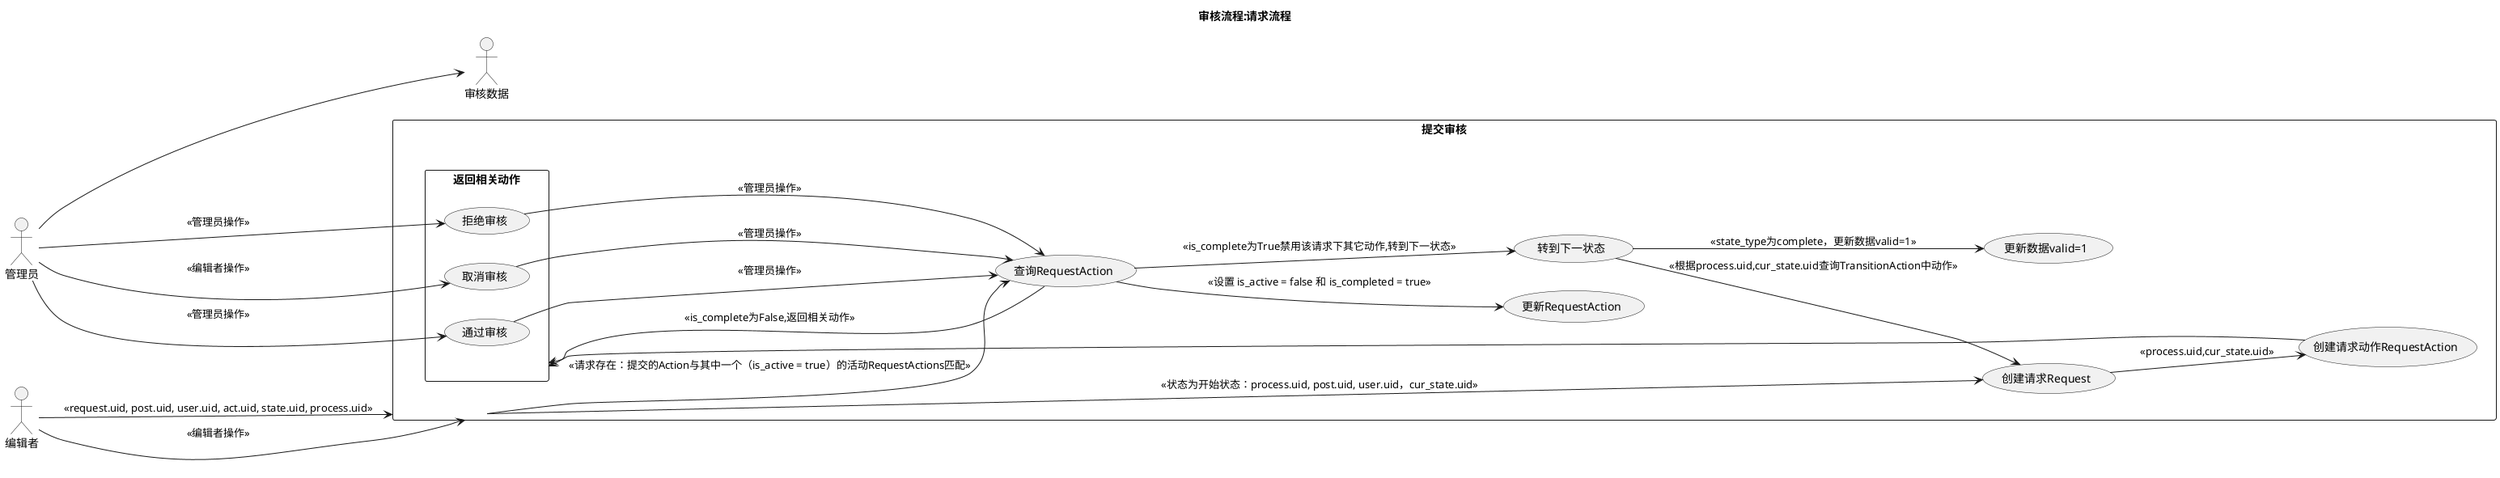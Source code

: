 @startuml
'https://plantuml.com/sequence-diagram
!pragma teoz true


title 审核流程:请求流程
left to right direction


管理员 --> 审核数据
编辑者 --> (提交审核):<<request.uid, post.uid, user.uid, act.uid, state.uid, process.uid>>
  

rectangle 提交审核{
    (提交审核) --> (创建请求Request):<<状态为开始状态：process.uid, post.uid, user.uid，cur_state.uid>>
    (创建请求Request) --> (创建请求动作RequestAction):<<process.uid,cur_state.uid >>
    (创建请求动作RequestAction) --> (返回相关动作)
    (提交审核) --> (查询RequestAction):<<请求存在：提交的Action与其中一个（is_active = true）的活动RequestActions匹配>>
    (查询RequestAction) --> (更新RequestAction):<<设置 is_active = false 和 is_completed = true>>
    (查询RequestAction) --> (返回相关动作):<<is_complete为False,返回相关动作>>
    (查询RequestAction) --> (转到下一状态):<<is_complete为True禁用该请求下其它动作,转到下一状态>>
    (转到下一状态) --> (更新数据valid=1):<<state_type为complete，更新数据valid=1>>
    (转到下一状态) --> (创建请求Request):<<根据process.uid,cur_state.uid查询TransitionAction中动作>>
}



rectangle 返回相关动作{
    (编辑者) --> (提交审核) :<<编辑者操作>>
    (管理员) --> (取消审核) :<<编辑者操作>>
    (管理员) --> (通过审核) :<<管理员操作>>
    (管理员) --> (拒绝审核):<<管理员操作>>
    (通过审核) --> (查询RequestAction):<<管理员操作>>
    (拒绝审核) --> (查询RequestAction):<<管理员操作>>
    (取消审核) --> (查询RequestAction):<<管理员操作>>




}
@enduml
